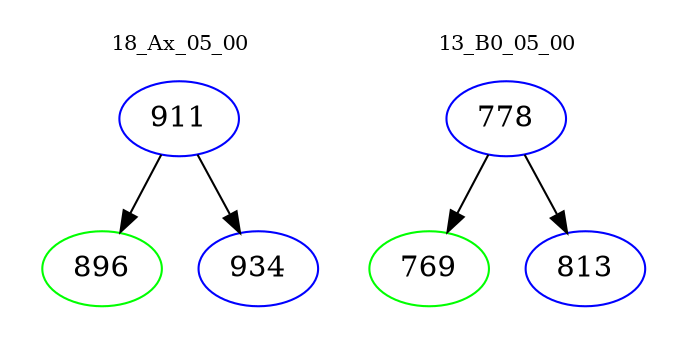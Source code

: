 digraph{
subgraph cluster_0 {
color = white
label = "18_Ax_05_00";
fontsize=10;
T0_911 [label="911", color="blue"]
T0_911 -> T0_896 [color="black"]
T0_896 [label="896", color="green"]
T0_911 -> T0_934 [color="black"]
T0_934 [label="934", color="blue"]
}
subgraph cluster_1 {
color = white
label = "13_B0_05_00";
fontsize=10;
T1_778 [label="778", color="blue"]
T1_778 -> T1_769 [color="black"]
T1_769 [label="769", color="green"]
T1_778 -> T1_813 [color="black"]
T1_813 [label="813", color="blue"]
}
}
